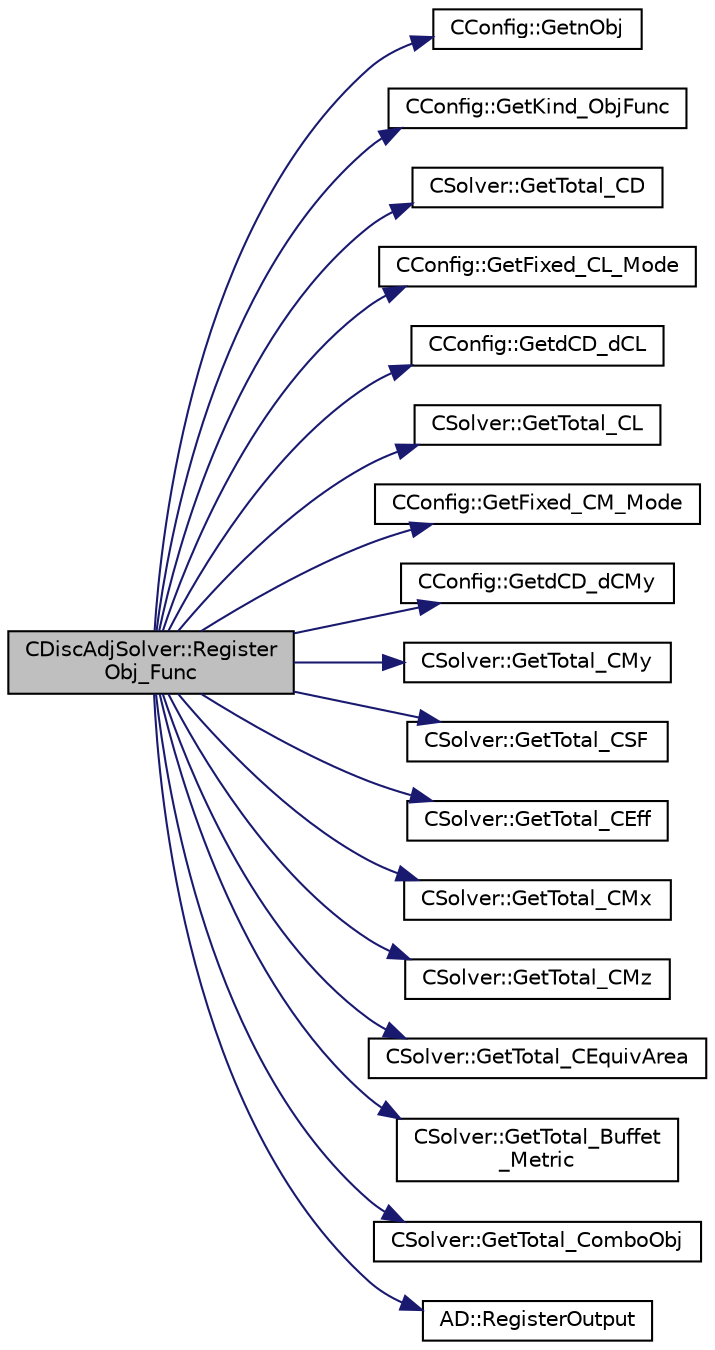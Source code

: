 digraph "CDiscAdjSolver::RegisterObj_Func"
{
  edge [fontname="Helvetica",fontsize="10",labelfontname="Helvetica",labelfontsize="10"];
  node [fontname="Helvetica",fontsize="10",shape=record];
  rankdir="LR";
  Node182 [label="CDiscAdjSolver::Register\lObj_Func",height=0.2,width=0.4,color="black", fillcolor="grey75", style="filled", fontcolor="black"];
  Node182 -> Node183 [color="midnightblue",fontsize="10",style="solid",fontname="Helvetica"];
  Node183 [label="CConfig::GetnObj",height=0.2,width=0.4,color="black", fillcolor="white", style="filled",URL="$class_c_config.html#ab5f5e64d5919ca8e665c421c9477bb0d",tooltip="Get the total number of objectives in kind_objective list. "];
  Node182 -> Node184 [color="midnightblue",fontsize="10",style="solid",fontname="Helvetica"];
  Node184 [label="CConfig::GetKind_ObjFunc",height=0.2,width=0.4,color="black", fillcolor="white", style="filled",URL="$class_c_config.html#a2d4389021feaed9f2e62f0475f73a718",tooltip="Get the kind of objective function. There are several options: Drag coefficient, Lift coefficient..."];
  Node182 -> Node185 [color="midnightblue",fontsize="10",style="solid",fontname="Helvetica"];
  Node185 [label="CSolver::GetTotal_CD",height=0.2,width=0.4,color="black", fillcolor="white", style="filled",URL="$class_c_solver.html#a2de51adfd0ff0405b84131c77015ffd1",tooltip="A virtual member. "];
  Node182 -> Node186 [color="midnightblue",fontsize="10",style="solid",fontname="Helvetica"];
  Node186 [label="CConfig::GetFixed_CL_Mode",height=0.2,width=0.4,color="black", fillcolor="white", style="filled",URL="$class_c_config.html#abd97282665d4d8885078aac10735e708",tooltip="Get information about whether to use fixed CL mode. "];
  Node182 -> Node187 [color="midnightblue",fontsize="10",style="solid",fontname="Helvetica"];
  Node187 [label="CConfig::GetdCD_dCL",height=0.2,width=0.4,color="black", fillcolor="white", style="filled",URL="$class_c_config.html#a2711fd3e48037f5972691787f2a5ea78",tooltip="Value of the weight of the CD, CL, CM optimization. "];
  Node182 -> Node188 [color="midnightblue",fontsize="10",style="solid",fontname="Helvetica"];
  Node188 [label="CSolver::GetTotal_CL",height=0.2,width=0.4,color="black", fillcolor="white", style="filled",URL="$class_c_solver.html#a5906c2d5d62b8d42c46eee1c3b10de45",tooltip="A virtual member. "];
  Node182 -> Node189 [color="midnightblue",fontsize="10",style="solid",fontname="Helvetica"];
  Node189 [label="CConfig::GetFixed_CM_Mode",height=0.2,width=0.4,color="black", fillcolor="white", style="filled",URL="$class_c_config.html#aa088e1372bbec7000a6641002ac9c918",tooltip="Get information about whether to use fixed CL mode. "];
  Node182 -> Node190 [color="midnightblue",fontsize="10",style="solid",fontname="Helvetica"];
  Node190 [label="CConfig::GetdCD_dCMy",height=0.2,width=0.4,color="black", fillcolor="white", style="filled",URL="$class_c_config.html#aad14b8b395e08377d8b7bf4d0bc1e65f",tooltip="Value of the weight of the CD, CL, CM optimization. "];
  Node182 -> Node191 [color="midnightblue",fontsize="10",style="solid",fontname="Helvetica"];
  Node191 [label="CSolver::GetTotal_CMy",height=0.2,width=0.4,color="black", fillcolor="white", style="filled",URL="$class_c_solver.html#a1e2ee41721815352e3a19bb590efa5f7",tooltip="A virtual member. "];
  Node182 -> Node192 [color="midnightblue",fontsize="10",style="solid",fontname="Helvetica"];
  Node192 [label="CSolver::GetTotal_CSF",height=0.2,width=0.4,color="black", fillcolor="white", style="filled",URL="$class_c_solver.html#a8f318a49d72bd8220e1b4b247d40e3ec",tooltip="A virtual member. "];
  Node182 -> Node193 [color="midnightblue",fontsize="10",style="solid",fontname="Helvetica"];
  Node193 [label="CSolver::GetTotal_CEff",height=0.2,width=0.4,color="black", fillcolor="white", style="filled",URL="$class_c_solver.html#a680bce124e33f0b146811cbd6a17977d",tooltip="A virtual member. "];
  Node182 -> Node194 [color="midnightblue",fontsize="10",style="solid",fontname="Helvetica"];
  Node194 [label="CSolver::GetTotal_CMx",height=0.2,width=0.4,color="black", fillcolor="white", style="filled",URL="$class_c_solver.html#ab1b70f2f23cd7182aabed2345acf972a",tooltip="A virtual member. "];
  Node182 -> Node195 [color="midnightblue",fontsize="10",style="solid",fontname="Helvetica"];
  Node195 [label="CSolver::GetTotal_CMz",height=0.2,width=0.4,color="black", fillcolor="white", style="filled",URL="$class_c_solver.html#a1cd31e36c65bd9538dc697a4571c2eeb",tooltip="A virtual member. "];
  Node182 -> Node196 [color="midnightblue",fontsize="10",style="solid",fontname="Helvetica"];
  Node196 [label="CSolver::GetTotal_CEquivArea",height=0.2,width=0.4,color="black", fillcolor="white", style="filled",URL="$class_c_solver.html#a4ffd2d7583ed3e1ddf9f48980fe67e7e",tooltip="A virtual member. "];
  Node182 -> Node197 [color="midnightblue",fontsize="10",style="solid",fontname="Helvetica"];
  Node197 [label="CSolver::GetTotal_Buffet\l_Metric",height=0.2,width=0.4,color="black", fillcolor="white", style="filled",URL="$class_c_solver.html#a3ab7a2350fa50c961ee3afdd21c32c03",tooltip="A virtual member. "];
  Node182 -> Node198 [color="midnightblue",fontsize="10",style="solid",fontname="Helvetica"];
  Node198 [label="CSolver::GetTotal_ComboObj",height=0.2,width=0.4,color="black", fillcolor="white", style="filled",URL="$class_c_solver.html#a234f0c31ae1324c6867cbdcb7a787831",tooltip="Provide the total \"combo\" objective (weighted sum of other values). "];
  Node182 -> Node199 [color="midnightblue",fontsize="10",style="solid",fontname="Helvetica"];
  Node199 [label="AD::RegisterOutput",height=0.2,width=0.4,color="black", fillcolor="white", style="filled",URL="$namespace_a_d.html#ae381e45797545e980376c4aeb3f5afdc",tooltip="Registers the variable as an output. I.e. as the root of the computational graph. ..."];
}
